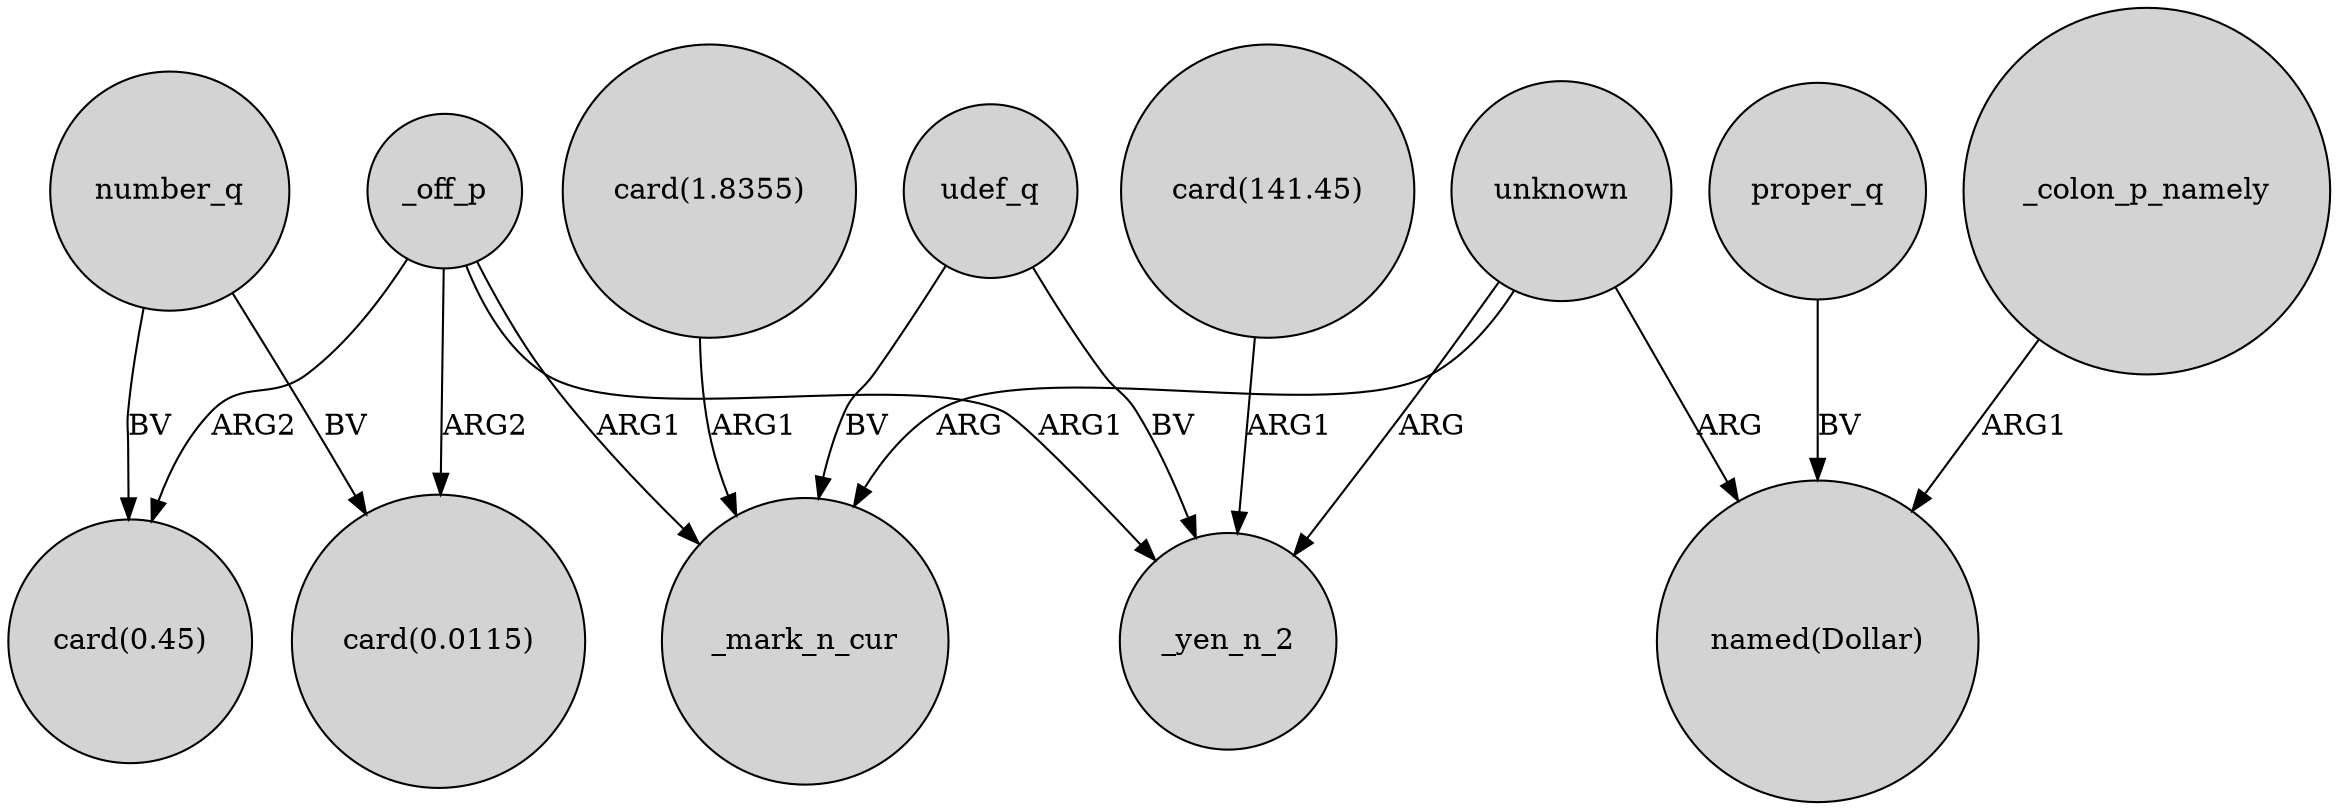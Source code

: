 digraph {
	node [shape=circle style=filled]
	udef_q -> _mark_n_cur [label=BV]
	number_q -> "card(0.0115)" [label=BV]
	proper_q -> "named(Dollar)" [label=BV]
	_off_p -> "card(0.0115)" [label=ARG2]
	udef_q -> _yen_n_2 [label=BV]
	_off_p -> "card(0.45)" [label=ARG2]
	_colon_p_namely -> "named(Dollar)" [label=ARG1]
	_off_p -> _yen_n_2 [label=ARG1]
	unknown -> "named(Dollar)" [label=ARG]
	unknown -> _mark_n_cur [label=ARG]
	"card(1.8355)" -> _mark_n_cur [label=ARG1]
	"card(141.45)" -> _yen_n_2 [label=ARG1]
	unknown -> _yen_n_2 [label=ARG]
	_off_p -> _mark_n_cur [label=ARG1]
	number_q -> "card(0.45)" [label=BV]
}
